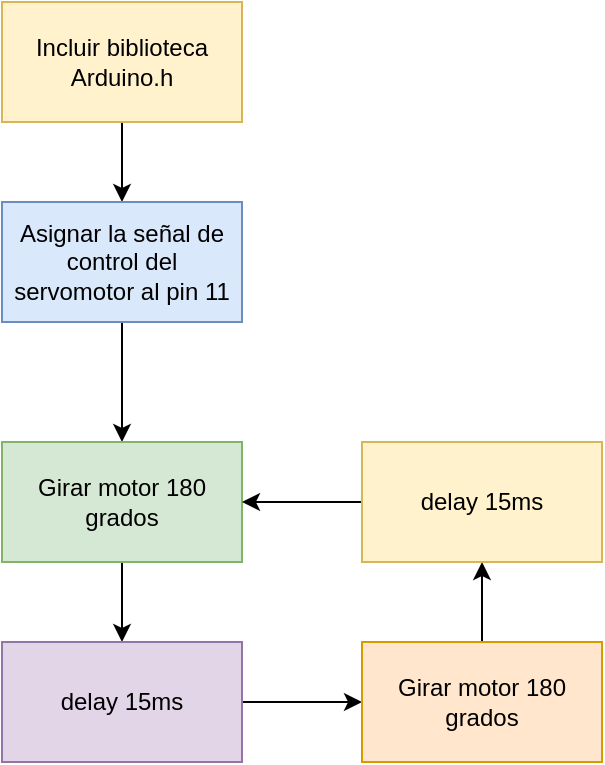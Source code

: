 <mxfile version="22.1.2" type="device">
  <diagram name="Página-1" id="Mx50E0e02tnbJ2UZ2M87">
    <mxGraphModel dx="1036" dy="614" grid="1" gridSize="10" guides="1" tooltips="1" connect="1" arrows="1" fold="1" page="1" pageScale="1" pageWidth="827" pageHeight="1169" math="0" shadow="0">
      <root>
        <mxCell id="0" />
        <mxCell id="1" parent="0" />
        <mxCell id="pMy1tKW8-WPjoZWShF1K-3" value="" style="edgeStyle=orthogonalEdgeStyle;rounded=0;orthogonalLoop=1;jettySize=auto;html=1;" edge="1" parent="1" source="pMy1tKW8-WPjoZWShF1K-1" target="pMy1tKW8-WPjoZWShF1K-2">
          <mxGeometry relative="1" as="geometry" />
        </mxCell>
        <mxCell id="pMy1tKW8-WPjoZWShF1K-1" value="Incluir biblioteca Arduino.h" style="rounded=0;whiteSpace=wrap;html=1;fillColor=#fff2cc;strokeColor=#d6b656;" vertex="1" parent="1">
          <mxGeometry x="180" y="40" width="120" height="60" as="geometry" />
        </mxCell>
        <mxCell id="pMy1tKW8-WPjoZWShF1K-5" value="" style="edgeStyle=orthogonalEdgeStyle;rounded=0;orthogonalLoop=1;jettySize=auto;html=1;" edge="1" parent="1" source="pMy1tKW8-WPjoZWShF1K-2" target="pMy1tKW8-WPjoZWShF1K-4">
          <mxGeometry relative="1" as="geometry" />
        </mxCell>
        <mxCell id="pMy1tKW8-WPjoZWShF1K-2" value="Asignar la señal de control del servomotor al pin 11" style="rounded=0;whiteSpace=wrap;html=1;fillColor=#dae8fc;strokeColor=#6c8ebf;" vertex="1" parent="1">
          <mxGeometry x="180" y="140" width="120" height="60" as="geometry" />
        </mxCell>
        <mxCell id="pMy1tKW8-WPjoZWShF1K-7" value="" style="edgeStyle=orthogonalEdgeStyle;rounded=0;orthogonalLoop=1;jettySize=auto;html=1;" edge="1" parent="1" source="pMy1tKW8-WPjoZWShF1K-4" target="pMy1tKW8-WPjoZWShF1K-6">
          <mxGeometry relative="1" as="geometry" />
        </mxCell>
        <mxCell id="pMy1tKW8-WPjoZWShF1K-4" value="Girar motor 180 grados" style="rounded=0;whiteSpace=wrap;html=1;fillColor=#d5e8d4;strokeColor=#82b366;" vertex="1" parent="1">
          <mxGeometry x="180" y="260" width="120" height="60" as="geometry" />
        </mxCell>
        <mxCell id="pMy1tKW8-WPjoZWShF1K-9" value="" style="edgeStyle=orthogonalEdgeStyle;rounded=0;orthogonalLoop=1;jettySize=auto;html=1;" edge="1" parent="1" source="pMy1tKW8-WPjoZWShF1K-6" target="pMy1tKW8-WPjoZWShF1K-8">
          <mxGeometry relative="1" as="geometry" />
        </mxCell>
        <mxCell id="pMy1tKW8-WPjoZWShF1K-6" value="delay 15ms" style="rounded=0;whiteSpace=wrap;html=1;fillColor=#e1d5e7;strokeColor=#9673a6;" vertex="1" parent="1">
          <mxGeometry x="180" y="360" width="120" height="60" as="geometry" />
        </mxCell>
        <mxCell id="pMy1tKW8-WPjoZWShF1K-13" value="" style="edgeStyle=orthogonalEdgeStyle;rounded=0;orthogonalLoop=1;jettySize=auto;html=1;" edge="1" parent="1" source="pMy1tKW8-WPjoZWShF1K-8" target="pMy1tKW8-WPjoZWShF1K-12">
          <mxGeometry relative="1" as="geometry" />
        </mxCell>
        <mxCell id="pMy1tKW8-WPjoZWShF1K-8" value="Girar motor 180 grados" style="rounded=0;whiteSpace=wrap;html=1;fillColor=#ffe6cc;strokeColor=#d79b00;" vertex="1" parent="1">
          <mxGeometry x="360" y="360" width="120" height="60" as="geometry" />
        </mxCell>
        <mxCell id="pMy1tKW8-WPjoZWShF1K-14" value="" style="edgeStyle=orthogonalEdgeStyle;rounded=0;orthogonalLoop=1;jettySize=auto;html=1;" edge="1" parent="1" source="pMy1tKW8-WPjoZWShF1K-12" target="pMy1tKW8-WPjoZWShF1K-4">
          <mxGeometry relative="1" as="geometry" />
        </mxCell>
        <mxCell id="pMy1tKW8-WPjoZWShF1K-12" value="delay 15ms" style="rounded=0;whiteSpace=wrap;html=1;fillColor=#fff2cc;strokeColor=#d6b656;" vertex="1" parent="1">
          <mxGeometry x="360" y="260" width="120" height="60" as="geometry" />
        </mxCell>
      </root>
    </mxGraphModel>
  </diagram>
</mxfile>
